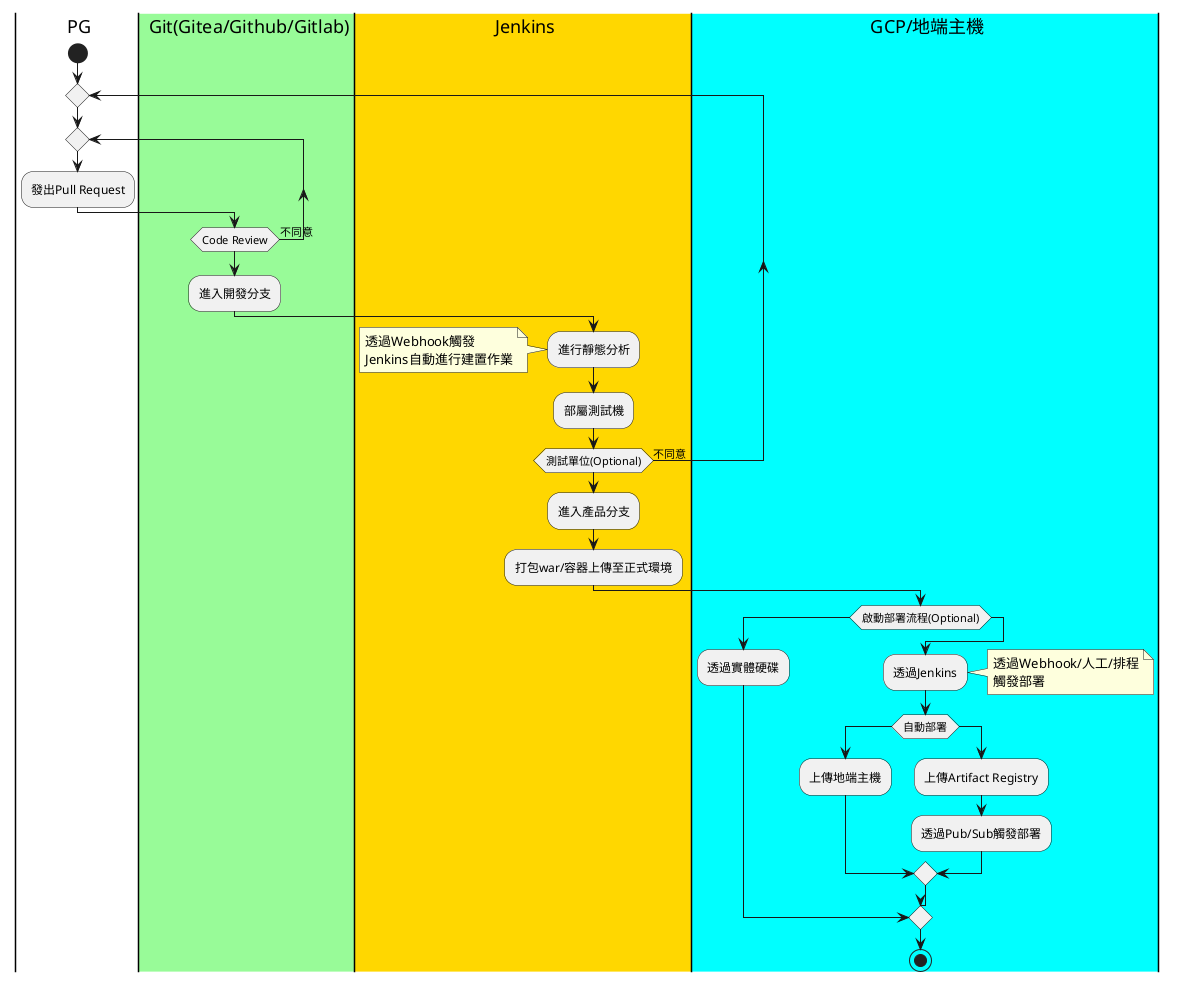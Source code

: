@startuml
|a| PG
|#palegreen|b| Git(Gitea/Github/Gitlab)
|#gold|c| Jenkins
|#cyan|d| GCP/地端主機
|a|
start
repeat
repeat
:發出Pull Request;
|b|
repeat while (Code Review) is (不同意)
:進入開發分支;
|c|
:進行靜態分析;
note left
    透過Webhook觸發
    Jenkins自動進行建置作業
end note
:部屬測試機;
repeat while (測試單位(Optional)) is (不同意)
:進入產品分支;
:打包war/容器上傳至正式環境;

|d|
switch (啟動部署流程(Optional))
case ()
  :透過實體硬碟;
case ()
  :透過Jenkins;
  note right
  透過Webhook/人工/排程
  觸發部署
  end note
  switch (自動部署)
  case ()
    :上傳地端主機;
  case ()
    :上傳Artifact Registry;
    :透過Pub/Sub觸發部署;
  endswitch
endswitch

stop
@enduml
